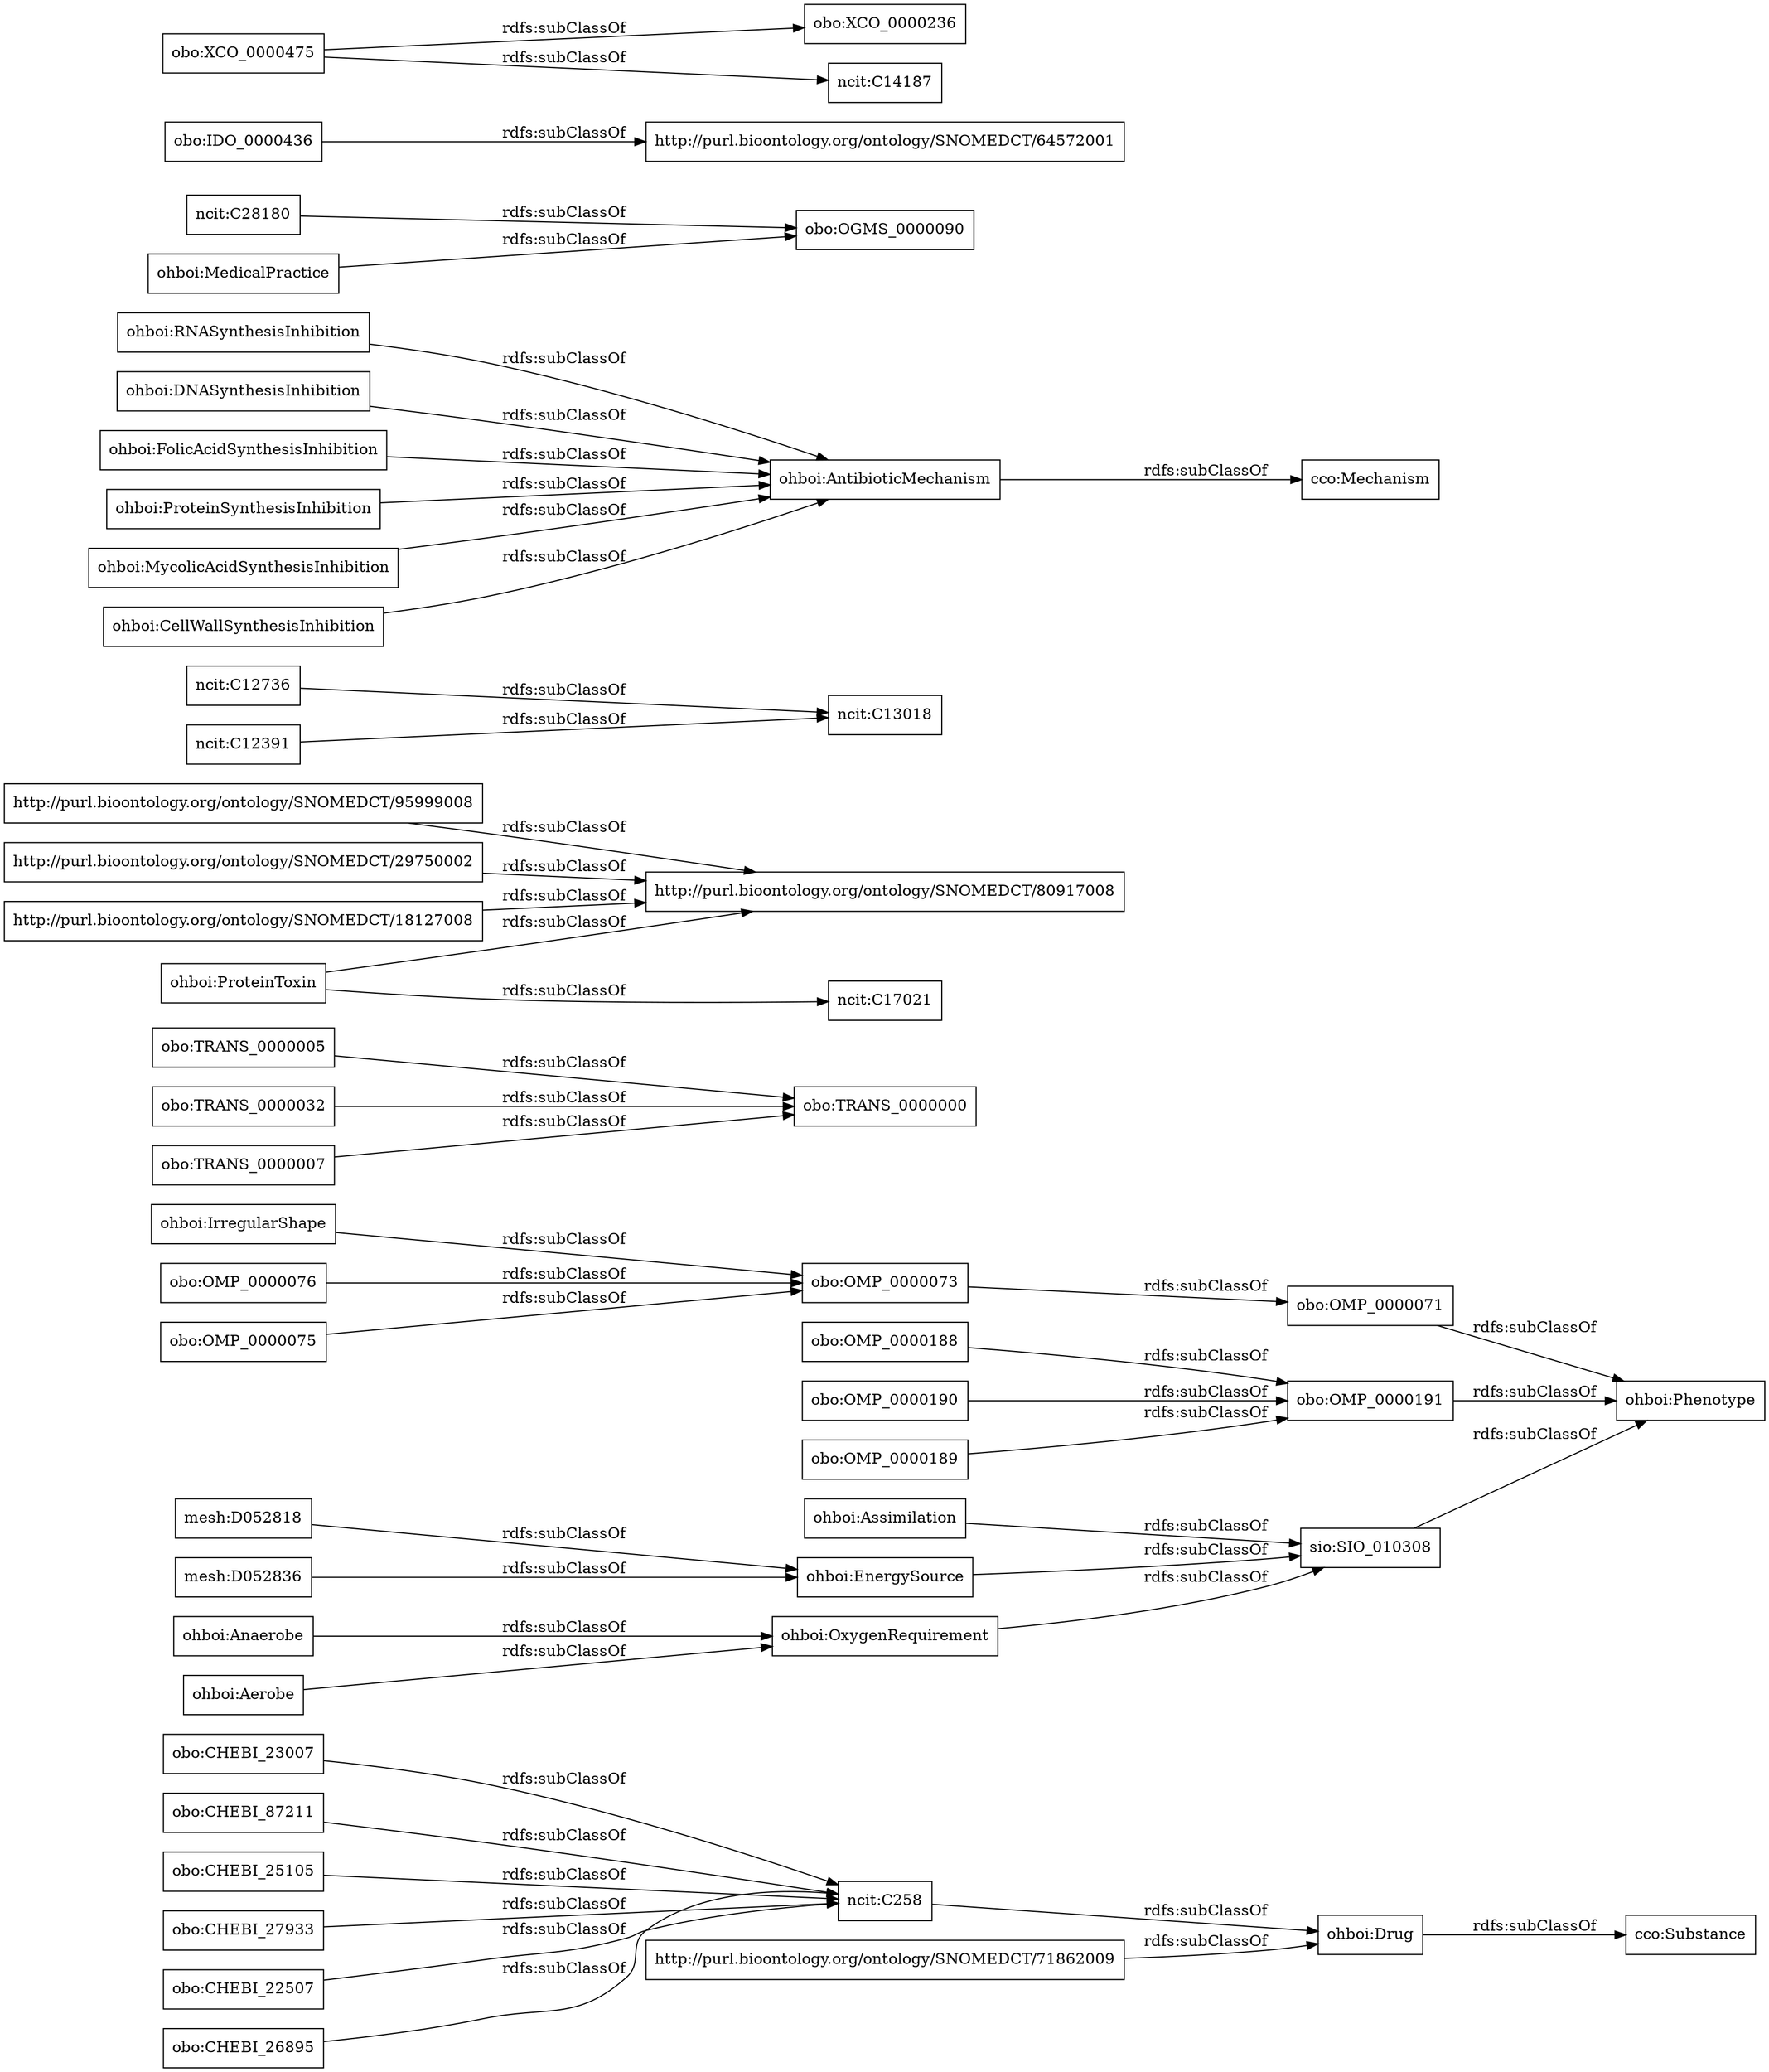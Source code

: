 digraph ar2dtool_diagram { 
rankdir=LR;
size="1000"
node [shape = rectangle, color="black"]; "obo:CHEBI_23007" "ohboi:Assimilation" "obo:OMP_0000076" "ohboi:Aerobe" "obo:TRANS_0000005" "mesh:D052836" "obo:OMP_0000190" "http://purl.bioontology.org/ontology/SNOMEDCT/29750002" "ncit:C12736" "obo:OMP_0000071" "ncit:C12391" "obo:TRANS_0000000" "ohboi:AntibioticMechanism" "ncit:C28180" "ohboi:RNASynthesisInhibition" "obo:CHEBI_87211" "obo:CHEBI_25105" "mesh:D052818" "ncit:C17021" "http://purl.bioontology.org/ontology/SNOMEDCT/64572001" "obo:CHEBI_27933" "ohboi:Phenotype" "ohboi:DNASynthesisInhibition" "http://purl.bioontology.org/ontology/SNOMEDCT/71862009" "obo:OMP_0000075" "obo:XCO_0000475" "ohboi:Drug" "cco:Substance" "http://purl.bioontology.org/ontology/SNOMEDCT/18127008" "ohboi:ProteinToxin" "ohboi:IrregularShape" "obo:XCO_0000236" "ncit:C13018" "ohboi:Anaerobe" "cco:Mechanism" "http://purl.bioontology.org/ontology/SNOMEDCT/95999008" "obo:OMP_0000191" "ohboi:FolicAcidSynthesisInhibition" "ohboi:EnergySource" "ohboi:ProteinSynthesisInhibition" "obo:TRANS_0000032" "ohboi:MycolicAcidSynthesisInhibition" "sio:SIO_010308" "http://purl.bioontology.org/ontology/SNOMEDCT/80917008" "obo:OMP_0000189" "obo:IDO_0000436" "ohboi:CellWallSynthesisInhibition" "obo:TRANS_0000007" "ncit:C258" "obo:CHEBI_22507" "ncit:C14187" "obo:CHEBI_26895" "obo:OMP_0000073" "obo:OGMS_0000090" "obo:OMP_0000188" "ohboi:MedicalPractice" "ohboi:OxygenRequirement" ; /*classes style*/
	"ohboi:Aerobe" -> "ohboi:OxygenRequirement" [ label = "rdfs:subClassOf" ];
	"ohboi:RNASynthesisInhibition" -> "ohboi:AntibioticMechanism" [ label = "rdfs:subClassOf" ];
	"ohboi:EnergySource" -> "sio:SIO_010308" [ label = "rdfs:subClassOf" ];
	"obo:IDO_0000436" -> "http://purl.bioontology.org/ontology/SNOMEDCT/64572001" [ label = "rdfs:subClassOf" ];
	"ohboi:MedicalPractice" -> "obo:OGMS_0000090" [ label = "rdfs:subClassOf" ];
	"ncit:C12391" -> "ncit:C13018" [ label = "rdfs:subClassOf" ];
	"ohboi:Assimilation" -> "sio:SIO_010308" [ label = "rdfs:subClassOf" ];
	"ohboi:Drug" -> "cco:Substance" [ label = "rdfs:subClassOf" ];
	"ohboi:AntibioticMechanism" -> "cco:Mechanism" [ label = "rdfs:subClassOf" ];
	"http://purl.bioontology.org/ontology/SNOMEDCT/71862009" -> "ohboi:Drug" [ label = "rdfs:subClassOf" ];
	"ohboi:DNASynthesisInhibition" -> "ohboi:AntibioticMechanism" [ label = "rdfs:subClassOf" ];
	"obo:OMP_0000073" -> "obo:OMP_0000071" [ label = "rdfs:subClassOf" ];
	"obo:TRANS_0000005" -> "obo:TRANS_0000000" [ label = "rdfs:subClassOf" ];
	"ncit:C28180" -> "obo:OGMS_0000090" [ label = "rdfs:subClassOf" ];
	"ohboi:MycolicAcidSynthesisInhibition" -> "ohboi:AntibioticMechanism" [ label = "rdfs:subClassOf" ];
	"http://purl.bioontology.org/ontology/SNOMEDCT/29750002" -> "http://purl.bioontology.org/ontology/SNOMEDCT/80917008" [ label = "rdfs:subClassOf" ];
	"ncit:C258" -> "ohboi:Drug" [ label = "rdfs:subClassOf" ];
	"ohboi:Anaerobe" -> "ohboi:OxygenRequirement" [ label = "rdfs:subClassOf" ];
	"obo:CHEBI_27933" -> "ncit:C258" [ label = "rdfs:subClassOf" ];
	"obo:TRANS_0000032" -> "obo:TRANS_0000000" [ label = "rdfs:subClassOf" ];
	"http://purl.bioontology.org/ontology/SNOMEDCT/18127008" -> "http://purl.bioontology.org/ontology/SNOMEDCT/80917008" [ label = "rdfs:subClassOf" ];
	"mesh:D052818" -> "ohboi:EnergySource" [ label = "rdfs:subClassOf" ];
	"obo:CHEBI_26895" -> "ncit:C258" [ label = "rdfs:subClassOf" ];
	"ohboi:ProteinSynthesisInhibition" -> "ohboi:AntibioticMechanism" [ label = "rdfs:subClassOf" ];
	"ohboi:ProteinToxin" -> "http://purl.bioontology.org/ontology/SNOMEDCT/80917008" [ label = "rdfs:subClassOf" ];
	"ohboi:ProteinToxin" -> "ncit:C17021" [ label = "rdfs:subClassOf" ];
	"obo:OMP_0000071" -> "ohboi:Phenotype" [ label = "rdfs:subClassOf" ];
	"ohboi:CellWallSynthesisInhibition" -> "ohboi:AntibioticMechanism" [ label = "rdfs:subClassOf" ];
	"http://purl.bioontology.org/ontology/SNOMEDCT/95999008" -> "http://purl.bioontology.org/ontology/SNOMEDCT/80917008" [ label = "rdfs:subClassOf" ];
	"obo:OMP_0000191" -> "ohboi:Phenotype" [ label = "rdfs:subClassOf" ];
	"obo:OMP_0000189" -> "obo:OMP_0000191" [ label = "rdfs:subClassOf" ];
	"ohboi:OxygenRequirement" -> "sio:SIO_010308" [ label = "rdfs:subClassOf" ];
	"obo:OMP_0000076" -> "obo:OMP_0000073" [ label = "rdfs:subClassOf" ];
	"obo:CHEBI_22507" -> "ncit:C258" [ label = "rdfs:subClassOf" ];
	"obo:CHEBI_23007" -> "ncit:C258" [ label = "rdfs:subClassOf" ];
	"obo:OMP_0000190" -> "obo:OMP_0000191" [ label = "rdfs:subClassOf" ];
	"sio:SIO_010308" -> "ohboi:Phenotype" [ label = "rdfs:subClassOf" ];
	"obo:OMP_0000188" -> "obo:OMP_0000191" [ label = "rdfs:subClassOf" ];
	"obo:CHEBI_87211" -> "ncit:C258" [ label = "rdfs:subClassOf" ];
	"ncit:C12736" -> "ncit:C13018" [ label = "rdfs:subClassOf" ];
	"obo:OMP_0000075" -> "obo:OMP_0000073" [ label = "rdfs:subClassOf" ];
	"obo:CHEBI_25105" -> "ncit:C258" [ label = "rdfs:subClassOf" ];
	"mesh:D052836" -> "ohboi:EnergySource" [ label = "rdfs:subClassOf" ];
	"obo:TRANS_0000007" -> "obo:TRANS_0000000" [ label = "rdfs:subClassOf" ];
	"ohboi:IrregularShape" -> "obo:OMP_0000073" [ label = "rdfs:subClassOf" ];
	"ohboi:FolicAcidSynthesisInhibition" -> "ohboi:AntibioticMechanism" [ label = "rdfs:subClassOf" ];
	"obo:XCO_0000475" -> "obo:XCO_0000236" [ label = "rdfs:subClassOf" ];
	"obo:XCO_0000475" -> "ncit:C14187" [ label = "rdfs:subClassOf" ];

}
